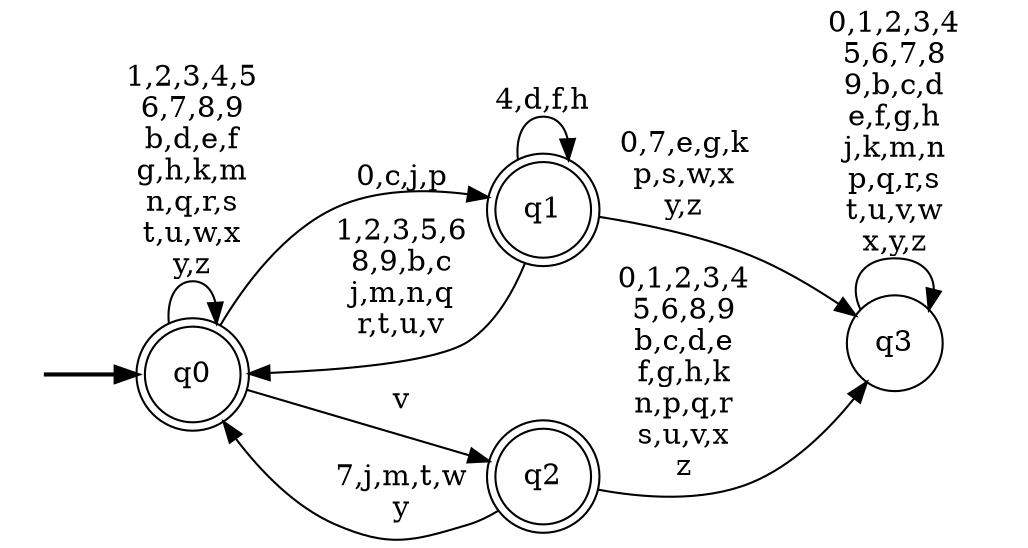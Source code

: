 digraph BlueStar {
__start0 [style = invis, shape = none, label = "", width = 0, height = 0];

rankdir=LR;
size="8,5";

s0 [style="rounded,filled", color="black", fillcolor="white" shape="doublecircle", label="q0"];
s1 [style="rounded,filled", color="black", fillcolor="white" shape="doublecircle", label="q1"];
s2 [style="rounded,filled", color="black", fillcolor="white" shape="doublecircle", label="q2"];
s3 [style="filled", color="black", fillcolor="white" shape="circle", label="q3"];
subgraph cluster_main { 
	graph [pad=".75", ranksep="0.15", nodesep="0.15"];
	 style=invis; 
	__start0 -> s0 [penwidth=2];
}
s0 -> s0 [label="1,2,3,4,5\n6,7,8,9\nb,d,e,f\ng,h,k,m\nn,q,r,s\nt,u,w,x\ny,z"];
s0 -> s1 [label="0,c,j,p"];
s0 -> s2 [label="v"];
s1 -> s0 [label="1,2,3,5,6\n8,9,b,c\nj,m,n,q\nr,t,u,v"];
s1 -> s1 [label="4,d,f,h"];
s1 -> s3 [label="0,7,e,g,k\np,s,w,x\ny,z"];
s2 -> s0 [label="7,j,m,t,w\ny"];
s2 -> s3 [label="0,1,2,3,4\n5,6,8,9\nb,c,d,e\nf,g,h,k\nn,p,q,r\ns,u,v,x\nz"];
s3 -> s3 [label="0,1,2,3,4\n5,6,7,8\n9,b,c,d\ne,f,g,h\nj,k,m,n\np,q,r,s\nt,u,v,w\nx,y,z"];

}